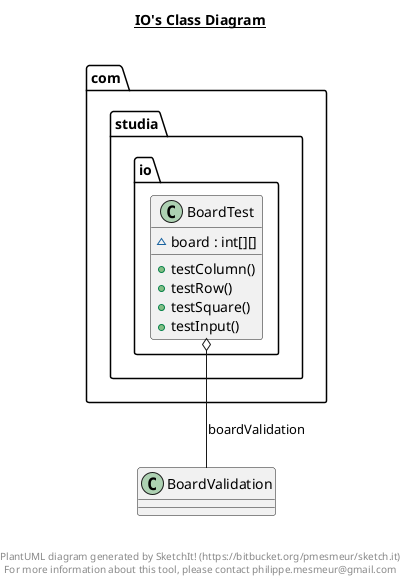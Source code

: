 @startuml

title __IO's Class Diagram__\n

  package com.studia.io {
    class BoardTest {
        ~ board : int[][]
        + testColumn()
        + testRow()
        + testSquare()
        + testInput()
    }
  }
  

  BoardTest o-- BoardValidation : boardValidation


right footer


PlantUML diagram generated by SketchIt! (https://bitbucket.org/pmesmeur/sketch.it)
For more information about this tool, please contact philippe.mesmeur@gmail.com
endfooter

@enduml
